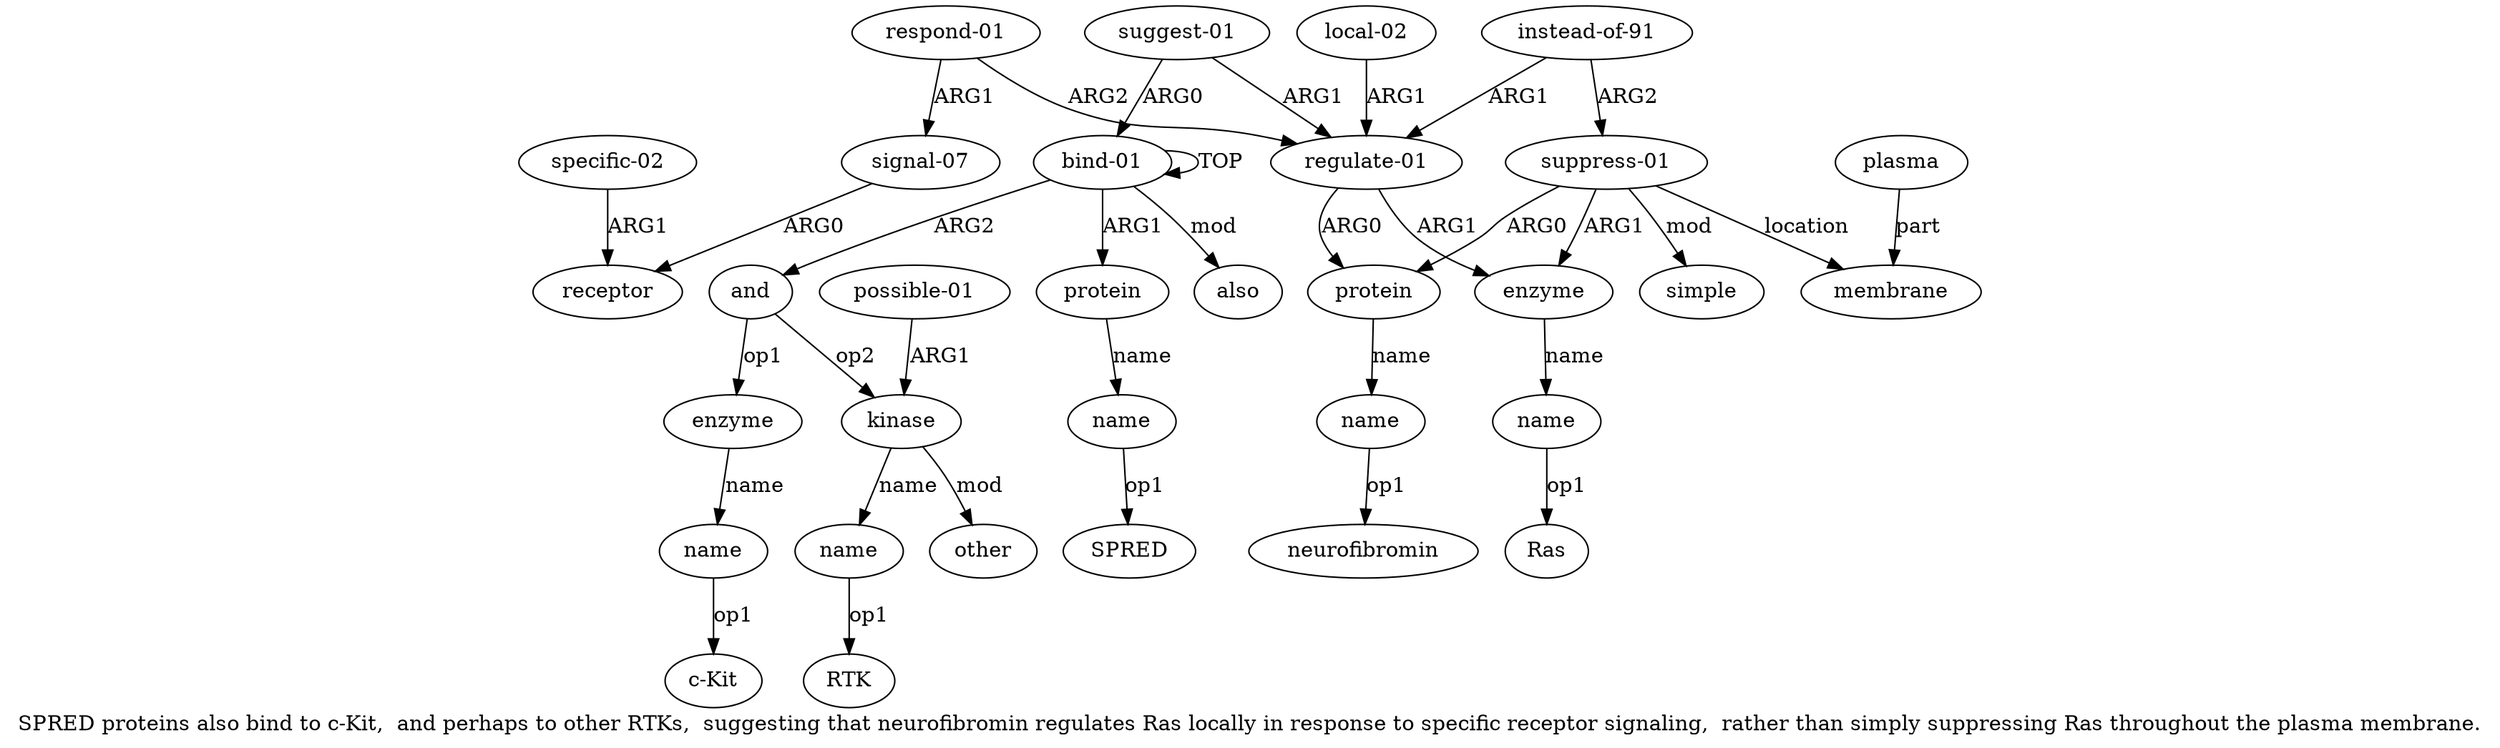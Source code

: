digraph  {
	graph [label="SPRED proteins also bind to c-Kit,  and perhaps to other RTKs,  suggesting that neurofibromin regulates Ras locally in response \
to specific receptor signaling,  rather than simply suppressing Ras throughout the plasma membrane."];
	node [label="\N"];
	a20	 [color=black,
		gold_ind=20,
		gold_label=receptor,
		label=receptor,
		test_ind=20,
		test_label=receptor];
	a21	 [color=black,
		gold_ind=21,
		gold_label="specific-02",
		label="specific-02",
		test_ind=21,
		test_label="specific-02"];
	a21 -> a20 [key=0,
	color=black,
	gold_label=ARG1,
	label=ARG1,
	test_label=ARG1];
a22 [color=black,
	gold_ind=22,
	gold_label="instead-of-91",
	label="instead-of-91",
	test_ind=22,
	test_label="instead-of-91"];
a23 [color=black,
	gold_ind=23,
	gold_label="suppress-01",
	label="suppress-01",
	test_ind=23,
	test_label="suppress-01"];
a22 -> a23 [key=0,
color=black,
gold_label=ARG2,
label=ARG2,
test_label=ARG2];
a12 [color=black,
gold_ind=12,
gold_label="regulate-01",
label="regulate-01",
test_ind=12,
test_label="regulate-01"];
a22 -> a12 [key=0,
color=black,
gold_label=ARG1,
label=ARG1,
test_label=ARG1];
a24 [color=black,
gold_ind=24,
gold_label=membrane,
label=membrane,
test_ind=24,
test_label=membrane];
a23 -> a24 [key=0,
color=black,
gold_label=location,
label=location,
test_label=location];
a26 [color=black,
gold_ind=26,
gold_label=simple,
label=simple,
test_ind=26,
test_label=simple];
a23 -> a26 [key=0,
color=black,
gold_label=mod,
label=mod,
test_label=mod];
a15 [color=black,
gold_ind=15,
gold_label=enzyme,
label=enzyme,
test_ind=15,
test_label=enzyme];
a23 -> a15 [key=0,
color=black,
gold_label=ARG1,
label=ARG1,
test_label=ARG1];
a13 [color=black,
gold_ind=13,
gold_label=protein,
label=protein,
test_ind=13,
test_label=protein];
a23 -> a13 [key=0,
color=black,
gold_label=ARG0,
label=ARG0,
test_label=ARG0];
a25 [color=black,
gold_ind=25,
gold_label=plasma,
label=plasma,
test_ind=25,
test_label=plasma];
a25 -> a24 [key=0,
color=black,
gold_label=part,
label=part,
test_label=part];
"a16 Ras" [color=black,
gold_ind=-1,
gold_label=Ras,
label=Ras,
test_ind=-1,
test_label=Ras];
"a14 neurofibromin" [color=black,
gold_ind=-1,
gold_label=neurofibromin,
label=neurofibromin,
test_ind=-1,
test_label=neurofibromin];
"a5 c-Kit" [color=black,
gold_ind=-1,
gold_label="c-Kit",
label="c-Kit",
test_ind=-1,
test_label="c-Kit"];
a16 [color=black,
gold_ind=16,
gold_label=name,
label=name,
test_ind=16,
test_label=name];
a15 -> a16 [key=0,
color=black,
gold_label=name,
label=name,
test_label=name];
a14 [color=black,
gold_ind=14,
gold_label=name,
label=name,
test_ind=14,
test_label=name];
a14 -> "a14 neurofibromin" [key=0,
color=black,
gold_label=op1,
label=op1,
test_label=op1];
a17 [color=black,
gold_ind=17,
gold_label="local-02",
label="local-02",
test_ind=17,
test_label="local-02"];
a17 -> a12 [key=0,
color=black,
gold_label=ARG1,
label=ARG1,
test_label=ARG1];
a16 -> "a16 Ras" [key=0,
color=black,
gold_label=op1,
label=op1,
test_label=op1];
a11 [color=black,
gold_ind=11,
gold_label="suggest-01",
label="suggest-01",
test_ind=11,
test_label="suggest-01"];
a11 -> a12 [key=0,
color=black,
gold_label=ARG1,
label=ARG1,
test_label=ARG1];
a0 [color=black,
gold_ind=0,
gold_label="bind-01",
label="bind-01",
test_ind=0,
test_label="bind-01"];
a11 -> a0 [key=0,
color=black,
gold_label=ARG0,
label=ARG0,
test_label=ARG0];
a10 [color=black,
gold_ind=10,
gold_label=also,
label=also,
test_ind=10,
test_label=also];
a13 -> a14 [key=0,
color=black,
gold_label=name,
label=name,
test_label=name];
a12 -> a15 [key=0,
color=black,
gold_label=ARG1,
label=ARG1,
test_label=ARG1];
a12 -> a13 [key=0,
color=black,
gold_label=ARG0,
label=ARG0,
test_label=ARG0];
a19 [color=black,
gold_ind=19,
gold_label="signal-07",
label="signal-07",
test_ind=19,
test_label="signal-07"];
a19 -> a20 [key=0,
color=black,
gold_label=ARG0,
label=ARG0,
test_label=ARG0];
a18 [color=black,
gold_ind=18,
gold_label="respond-01",
label="respond-01",
test_ind=18,
test_label="respond-01"];
a18 -> a12 [key=0,
color=black,
gold_label=ARG2,
label=ARG2,
test_label=ARG2];
a18 -> a19 [key=0,
color=black,
gold_label=ARG1,
label=ARG1,
test_label=ARG1];
a1 [color=black,
gold_ind=1,
gold_label=protein,
label=protein,
test_ind=1,
test_label=protein];
a2 [color=black,
gold_ind=2,
gold_label=name,
label=name,
test_ind=2,
test_label=name];
a1 -> a2 [key=0,
color=black,
gold_label=name,
label=name,
test_label=name];
a0 -> a10 [key=0,
color=black,
gold_label=mod,
label=mod,
test_label=mod];
a0 -> a1 [key=0,
color=black,
gold_label=ARG1,
label=ARG1,
test_label=ARG1];
a0 -> a0 [key=0,
color=black,
gold_label=TOP,
label=TOP,
test_label=TOP];
a3 [color=black,
gold_ind=3,
gold_label=and,
label=and,
test_ind=3,
test_label=and];
a0 -> a3 [key=0,
color=black,
gold_label=ARG2,
label=ARG2,
test_label=ARG2];
a4 [color=black,
gold_ind=4,
gold_label=enzyme,
label=enzyme,
test_ind=4,
test_label=enzyme];
a3 -> a4 [key=0,
color=black,
gold_label=op1,
label=op1,
test_label=op1];
a6 [color=black,
gold_ind=6,
gold_label=kinase,
label=kinase,
test_ind=6,
test_label=kinase];
a3 -> a6 [key=0,
color=black,
gold_label=op2,
label=op2,
test_label=op2];
"a2 SPRED" [color=black,
gold_ind=-1,
gold_label=SPRED,
label=SPRED,
test_ind=-1,
test_label=SPRED];
a2 -> "a2 SPRED" [key=0,
color=black,
gold_label=op1,
label=op1,
test_label=op1];
a5 [color=black,
gold_ind=5,
gold_label=name,
label=name,
test_ind=5,
test_label=name];
a5 -> "a5 c-Kit" [key=0,
color=black,
gold_label=op1,
label=op1,
test_label=op1];
a4 -> a5 [key=0,
color=black,
gold_label=name,
label=name,
test_label=name];
a7 [color=black,
gold_ind=7,
gold_label=name,
label=name,
test_ind=7,
test_label=name];
"a7 RTK" [color=black,
gold_ind=-1,
gold_label=RTK,
label=RTK,
test_ind=-1,
test_label=RTK];
a7 -> "a7 RTK" [key=0,
color=black,
gold_label=op1,
label=op1,
test_label=op1];
a6 -> a7 [key=0,
color=black,
gold_label=name,
label=name,
test_label=name];
a8 [color=black,
gold_ind=8,
gold_label=other,
label=other,
test_ind=8,
test_label=other];
a6 -> a8 [key=0,
color=black,
gold_label=mod,
label=mod,
test_label=mod];
a9 [color=black,
gold_ind=9,
gold_label="possible-01",
label="possible-01",
test_ind=9,
test_label="possible-01"];
a9 -> a6 [key=0,
color=black,
gold_label=ARG1,
label=ARG1,
test_label=ARG1];
}
